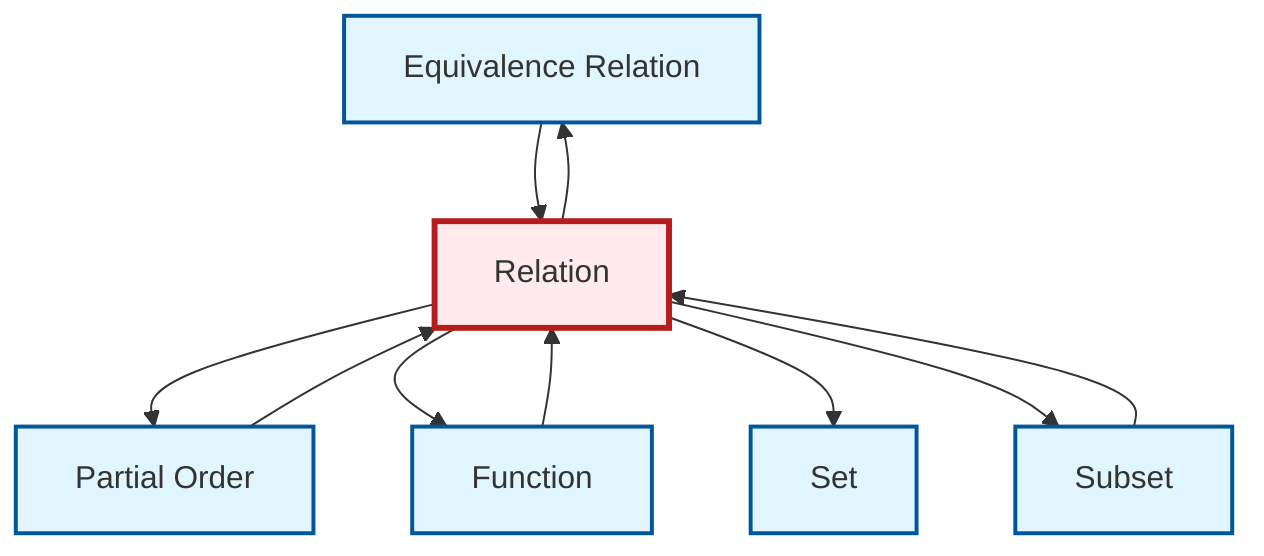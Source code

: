 graph TD
    classDef definition fill:#e1f5fe,stroke:#01579b,stroke-width:2px
    classDef theorem fill:#f3e5f5,stroke:#4a148c,stroke-width:2px
    classDef axiom fill:#fff3e0,stroke:#e65100,stroke-width:2px
    classDef example fill:#e8f5e9,stroke:#1b5e20,stroke-width:2px
    classDef current fill:#ffebee,stroke:#b71c1c,stroke-width:3px
    def-set["Set"]:::definition
    def-equivalence-relation["Equivalence Relation"]:::definition
    def-subset["Subset"]:::definition
    def-function["Function"]:::definition
    def-partial-order["Partial Order"]:::definition
    def-relation["Relation"]:::definition
    def-relation --> def-partial-order
    def-equivalence-relation --> def-relation
    def-relation --> def-function
    def-partial-order --> def-relation
    def-subset --> def-relation
    def-relation --> def-set
    def-function --> def-relation
    def-relation --> def-subset
    def-relation --> def-equivalence-relation
    class def-relation current